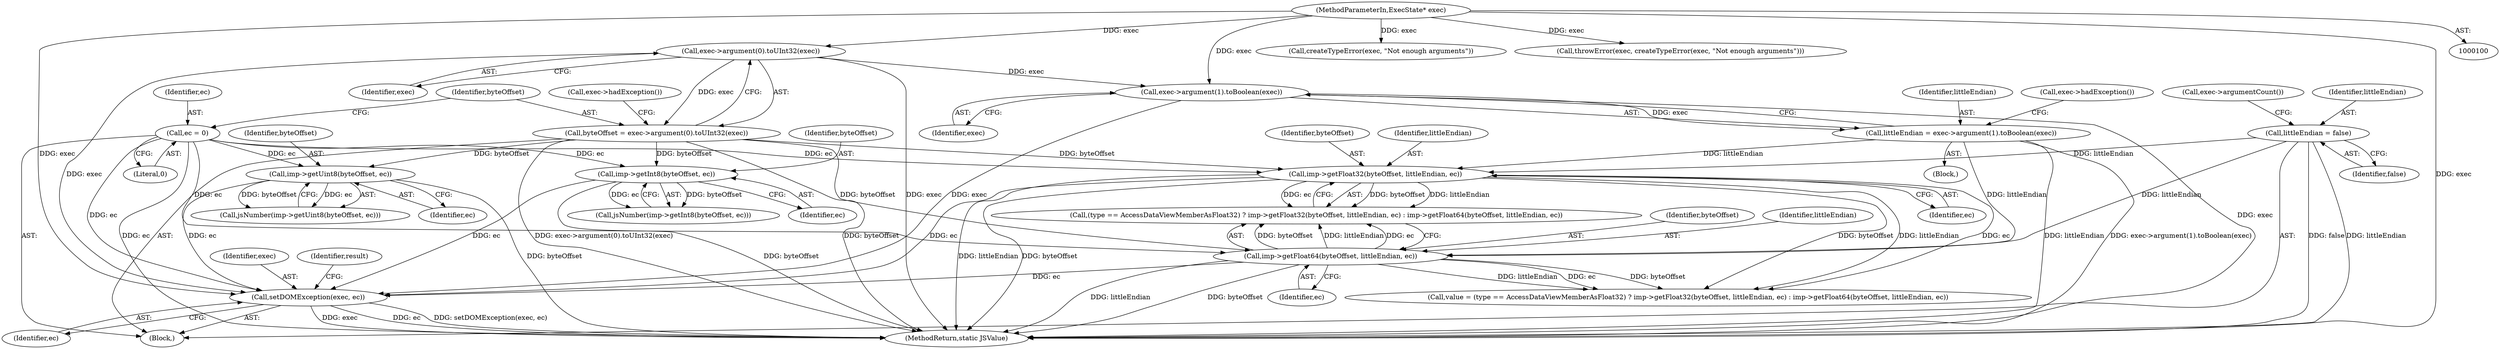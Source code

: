 digraph "0_Chrome_b944f670bb7a8a919daac497a4ea0536c954c201@pointer" {
"1000203" [label="(Call,setDOMException(exec, ec))"];
"1000122" [label="(Call,exec->argument(0).toUInt32(exec))"];
"1000101" [label="(MethodParameterIn,ExecState* exec)"];
"1000147" [label="(Call,exec->argument(1).toBoolean(exec))"];
"1000116" [label="(Call,ec = 0)"];
"1000183" [label="(Call,imp->getFloat32(byteOffset, littleEndian, ec))"];
"1000120" [label="(Call,byteOffset = exec->argument(0).toUInt32(exec))"];
"1000129" [label="(Call,littleEndian = false)"];
"1000145" [label="(Call,littleEndian = exec->argument(1).toBoolean(exec))"];
"1000187" [label="(Call,imp->getFloat64(byteOffset, littleEndian, ec))"];
"1000169" [label="(Call,imp->getUint8(byteOffset, ec))"];
"1000161" [label="(Call,imp->getInt8(byteOffset, ec))"];
"1000205" [label="(Identifier,ec)"];
"1000122" [label="(Call,exec->argument(0).toUInt32(exec))"];
"1000112" [label="(Call,createTypeError(exec, \"Not enough arguments\"))"];
"1000117" [label="(Identifier,ec)"];
"1000131" [label="(Identifier,false)"];
"1000150" [label="(Call,exec->hadException())"];
"1000203" [label="(Call,setDOMException(exec, ec))"];
"1000101" [label="(MethodParameterIn,ExecState* exec)"];
"1000116" [label="(Call,ec = 0)"];
"1000161" [label="(Call,imp->getInt8(byteOffset, ec))"];
"1000146" [label="(Identifier,littleEndian)"];
"1000204" [label="(Identifier,exec)"];
"1000110" [label="(Call,throwError(exec, createTypeError(exec, \"Not enough arguments\")))"];
"1000186" [label="(Identifier,ec)"];
"1000144" [label="(Block,)"];
"1000188" [label="(Identifier,byteOffset)"];
"1000177" [label="(Call,value = (type == AccessDataViewMemberAsFloat32) ? imp->getFloat32(byteOffset, littleEndian, ec) : imp->getFloat64(byteOffset, littleEndian, ec))"];
"1000129" [label="(Call,littleEndian = false)"];
"1000171" [label="(Identifier,ec)"];
"1000118" [label="(Literal,0)"];
"1000104" [label="(Block,)"];
"1000189" [label="(Identifier,littleEndian)"];
"1000184" [label="(Identifier,byteOffset)"];
"1000130" [label="(Identifier,littleEndian)"];
"1000121" [label="(Identifier,byteOffset)"];
"1000187" [label="(Call,imp->getFloat64(byteOffset, littleEndian, ec))"];
"1000163" [label="(Identifier,ec)"];
"1000147" [label="(Call,exec->argument(1).toBoolean(exec))"];
"1000162" [label="(Identifier,byteOffset)"];
"1000208" [label="(MethodReturn,static JSValue)"];
"1000148" [label="(Identifier,exec)"];
"1000125" [label="(Call,exec->hadException())"];
"1000168" [label="(Call,jsNumber(imp->getUint8(byteOffset, ec)))"];
"1000185" [label="(Identifier,littleEndian)"];
"1000135" [label="(Call,exec->argumentCount())"];
"1000179" [label="(Call,(type == AccessDataViewMemberAsFloat32) ? imp->getFloat32(byteOffset, littleEndian, ec) : imp->getFloat64(byteOffset, littleEndian, ec))"];
"1000190" [label="(Identifier,ec)"];
"1000207" [label="(Identifier,result)"];
"1000160" [label="(Call,jsNumber(imp->getInt8(byteOffset, ec)))"];
"1000169" [label="(Call,imp->getUint8(byteOffset, ec))"];
"1000120" [label="(Call,byteOffset = exec->argument(0).toUInt32(exec))"];
"1000123" [label="(Identifier,exec)"];
"1000183" [label="(Call,imp->getFloat32(byteOffset, littleEndian, ec))"];
"1000145" [label="(Call,littleEndian = exec->argument(1).toBoolean(exec))"];
"1000170" [label="(Identifier,byteOffset)"];
"1000203" -> "1000104"  [label="AST: "];
"1000203" -> "1000205"  [label="CFG: "];
"1000204" -> "1000203"  [label="AST: "];
"1000205" -> "1000203"  [label="AST: "];
"1000207" -> "1000203"  [label="CFG: "];
"1000203" -> "1000208"  [label="DDG: ec"];
"1000203" -> "1000208"  [label="DDG: setDOMException(exec, ec)"];
"1000203" -> "1000208"  [label="DDG: exec"];
"1000122" -> "1000203"  [label="DDG: exec"];
"1000147" -> "1000203"  [label="DDG: exec"];
"1000101" -> "1000203"  [label="DDG: exec"];
"1000116" -> "1000203"  [label="DDG: ec"];
"1000183" -> "1000203"  [label="DDG: ec"];
"1000187" -> "1000203"  [label="DDG: ec"];
"1000169" -> "1000203"  [label="DDG: ec"];
"1000161" -> "1000203"  [label="DDG: ec"];
"1000122" -> "1000120"  [label="AST: "];
"1000122" -> "1000123"  [label="CFG: "];
"1000123" -> "1000122"  [label="AST: "];
"1000120" -> "1000122"  [label="CFG: "];
"1000122" -> "1000208"  [label="DDG: exec"];
"1000122" -> "1000120"  [label="DDG: exec"];
"1000101" -> "1000122"  [label="DDG: exec"];
"1000122" -> "1000147"  [label="DDG: exec"];
"1000101" -> "1000100"  [label="AST: "];
"1000101" -> "1000208"  [label="DDG: exec"];
"1000101" -> "1000110"  [label="DDG: exec"];
"1000101" -> "1000112"  [label="DDG: exec"];
"1000101" -> "1000147"  [label="DDG: exec"];
"1000147" -> "1000145"  [label="AST: "];
"1000147" -> "1000148"  [label="CFG: "];
"1000148" -> "1000147"  [label="AST: "];
"1000145" -> "1000147"  [label="CFG: "];
"1000147" -> "1000208"  [label="DDG: exec"];
"1000147" -> "1000145"  [label="DDG: exec"];
"1000116" -> "1000104"  [label="AST: "];
"1000116" -> "1000118"  [label="CFG: "];
"1000117" -> "1000116"  [label="AST: "];
"1000118" -> "1000116"  [label="AST: "];
"1000121" -> "1000116"  [label="CFG: "];
"1000116" -> "1000208"  [label="DDG: ec"];
"1000116" -> "1000161"  [label="DDG: ec"];
"1000116" -> "1000169"  [label="DDG: ec"];
"1000116" -> "1000183"  [label="DDG: ec"];
"1000116" -> "1000187"  [label="DDG: ec"];
"1000183" -> "1000179"  [label="AST: "];
"1000183" -> "1000186"  [label="CFG: "];
"1000184" -> "1000183"  [label="AST: "];
"1000185" -> "1000183"  [label="AST: "];
"1000186" -> "1000183"  [label="AST: "];
"1000179" -> "1000183"  [label="CFG: "];
"1000183" -> "1000208"  [label="DDG: littleEndian"];
"1000183" -> "1000208"  [label="DDG: byteOffset"];
"1000183" -> "1000177"  [label="DDG: byteOffset"];
"1000183" -> "1000177"  [label="DDG: littleEndian"];
"1000183" -> "1000177"  [label="DDG: ec"];
"1000183" -> "1000179"  [label="DDG: byteOffset"];
"1000183" -> "1000179"  [label="DDG: littleEndian"];
"1000183" -> "1000179"  [label="DDG: ec"];
"1000120" -> "1000183"  [label="DDG: byteOffset"];
"1000129" -> "1000183"  [label="DDG: littleEndian"];
"1000145" -> "1000183"  [label="DDG: littleEndian"];
"1000120" -> "1000104"  [label="AST: "];
"1000121" -> "1000120"  [label="AST: "];
"1000125" -> "1000120"  [label="CFG: "];
"1000120" -> "1000208"  [label="DDG: byteOffset"];
"1000120" -> "1000208"  [label="DDG: exec->argument(0).toUInt32(exec)"];
"1000120" -> "1000161"  [label="DDG: byteOffset"];
"1000120" -> "1000169"  [label="DDG: byteOffset"];
"1000120" -> "1000187"  [label="DDG: byteOffset"];
"1000129" -> "1000104"  [label="AST: "];
"1000129" -> "1000131"  [label="CFG: "];
"1000130" -> "1000129"  [label="AST: "];
"1000131" -> "1000129"  [label="AST: "];
"1000135" -> "1000129"  [label="CFG: "];
"1000129" -> "1000208"  [label="DDG: littleEndian"];
"1000129" -> "1000208"  [label="DDG: false"];
"1000129" -> "1000187"  [label="DDG: littleEndian"];
"1000145" -> "1000144"  [label="AST: "];
"1000146" -> "1000145"  [label="AST: "];
"1000150" -> "1000145"  [label="CFG: "];
"1000145" -> "1000208"  [label="DDG: littleEndian"];
"1000145" -> "1000208"  [label="DDG: exec->argument(1).toBoolean(exec)"];
"1000145" -> "1000187"  [label="DDG: littleEndian"];
"1000187" -> "1000179"  [label="AST: "];
"1000187" -> "1000190"  [label="CFG: "];
"1000188" -> "1000187"  [label="AST: "];
"1000189" -> "1000187"  [label="AST: "];
"1000190" -> "1000187"  [label="AST: "];
"1000179" -> "1000187"  [label="CFG: "];
"1000187" -> "1000208"  [label="DDG: byteOffset"];
"1000187" -> "1000208"  [label="DDG: littleEndian"];
"1000187" -> "1000177"  [label="DDG: byteOffset"];
"1000187" -> "1000177"  [label="DDG: littleEndian"];
"1000187" -> "1000177"  [label="DDG: ec"];
"1000187" -> "1000179"  [label="DDG: byteOffset"];
"1000187" -> "1000179"  [label="DDG: littleEndian"];
"1000187" -> "1000179"  [label="DDG: ec"];
"1000169" -> "1000168"  [label="AST: "];
"1000169" -> "1000171"  [label="CFG: "];
"1000170" -> "1000169"  [label="AST: "];
"1000171" -> "1000169"  [label="AST: "];
"1000168" -> "1000169"  [label="CFG: "];
"1000169" -> "1000208"  [label="DDG: byteOffset"];
"1000169" -> "1000168"  [label="DDG: byteOffset"];
"1000169" -> "1000168"  [label="DDG: ec"];
"1000161" -> "1000160"  [label="AST: "];
"1000161" -> "1000163"  [label="CFG: "];
"1000162" -> "1000161"  [label="AST: "];
"1000163" -> "1000161"  [label="AST: "];
"1000160" -> "1000161"  [label="CFG: "];
"1000161" -> "1000208"  [label="DDG: byteOffset"];
"1000161" -> "1000160"  [label="DDG: byteOffset"];
"1000161" -> "1000160"  [label="DDG: ec"];
}

